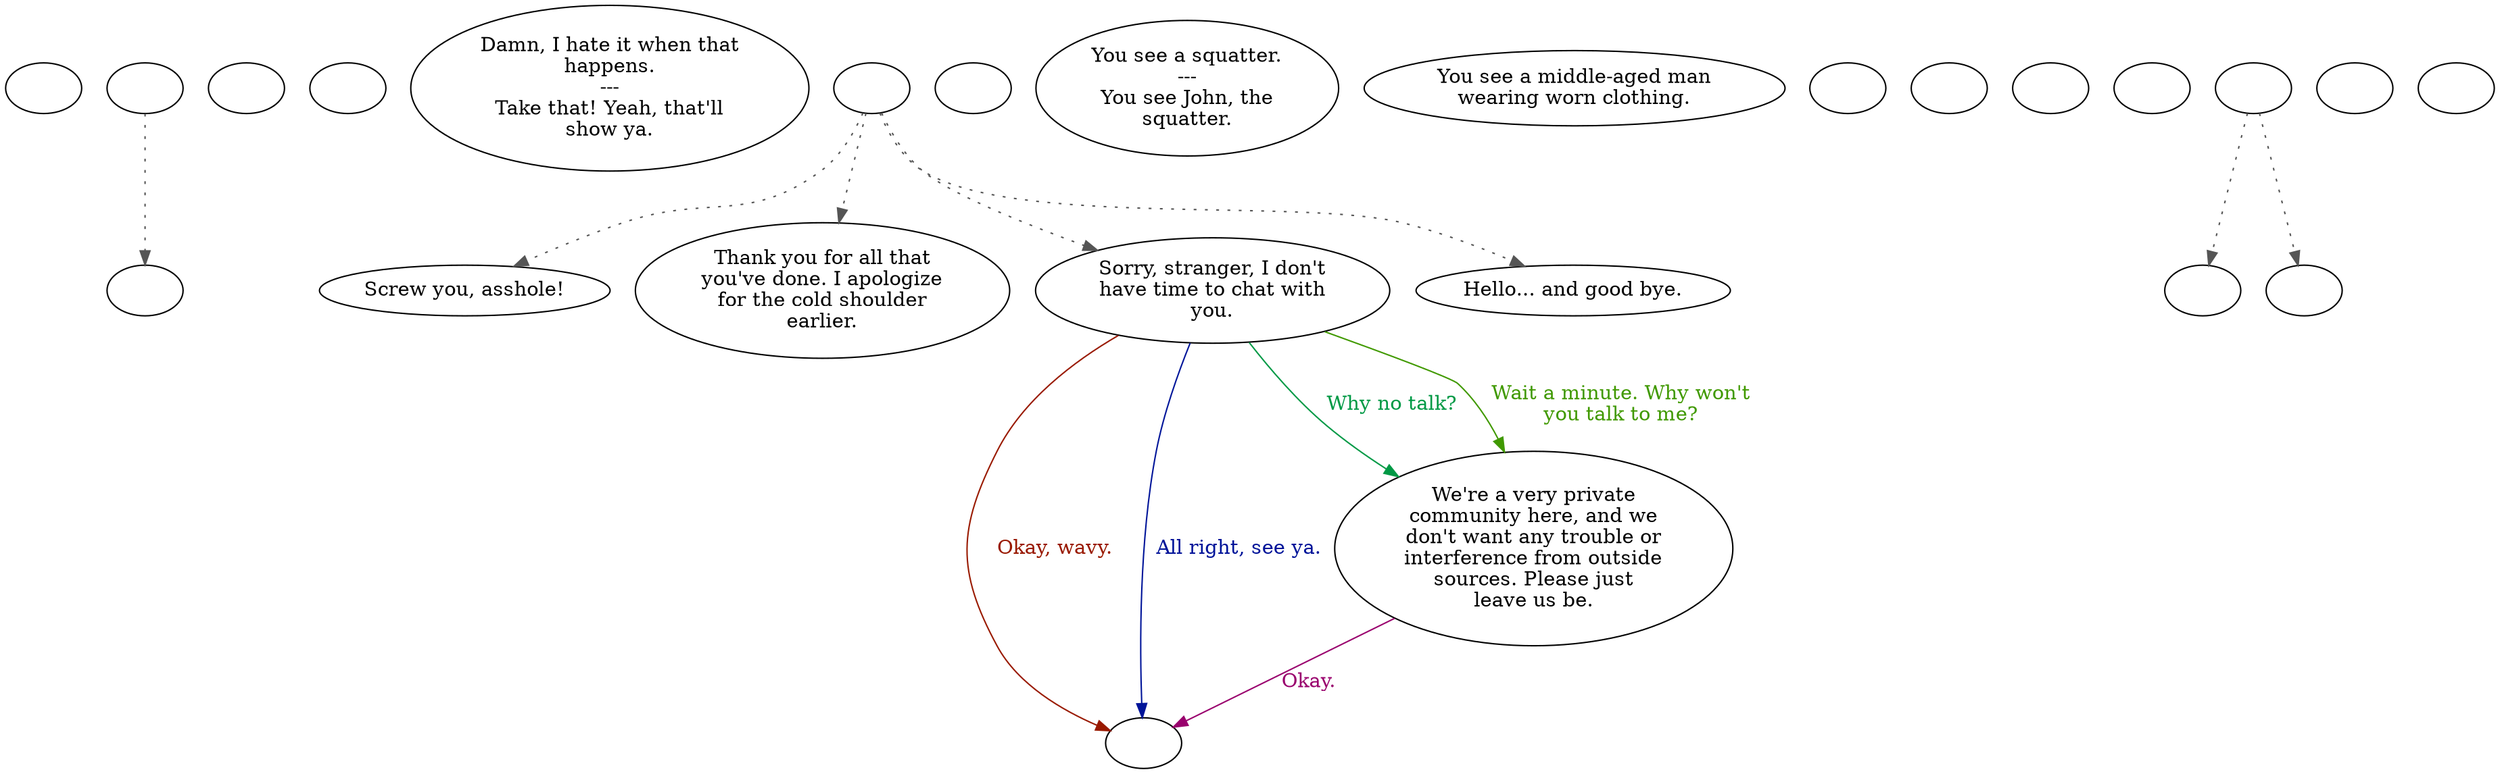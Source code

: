 digraph bcjohn {
  "checkPartyMembersNearDoor" [style=filled       fillcolor="#FFFFFF"       color="#000000"]
  "checkPartyMembersNearDoor" [label=""]
  "old_pickup_p_proc" [style=filled       fillcolor="#FFFFFF"       color="#000000"]
  "old_pickup_p_proc" [label=""]
  "pickup_p_proc" [style=filled       fillcolor="#FFFFFF"       color="#000000"]
  "pickup_p_proc" -> "old_pickup_p_proc" [style=dotted color="#555555"]
  "pickup_p_proc" [label=""]
  "getTimeBit" [style=filled       fillcolor="#FFFFFF"       color="#000000"]
  "getTimeBit" [label=""]
  "start" [style=filled       fillcolor="#FFFFFF"       color="#000000"]
  "start" [label=""]
  "critter_p_proc" [style=filled       fillcolor="#FFFFFF"       color="#000000"]
  "critter_p_proc" [label="Damn, I hate it when that\nhappens.\n---\nTake that! Yeah, that'll\nshow ya."]
  "talk_p_proc" [style=filled       fillcolor="#FFFFFF"       color="#000000"]
  "talk_p_proc" -> "Node005" [style=dotted color="#555555"]
  "talk_p_proc" -> "Node004" [style=dotted color="#555555"]
  "talk_p_proc" -> "Node001" [style=dotted color="#555555"]
  "talk_p_proc" -> "Node003" [style=dotted color="#555555"]
  "talk_p_proc" [label=""]
  "destroy_p_proc" [style=filled       fillcolor="#FFFFFF"       color="#000000"]
  "destroy_p_proc" [label=""]
  "look_at_p_proc" [style=filled       fillcolor="#FFFFFF"       color="#000000"]
  "look_at_p_proc" [label="You see a squatter.\n---\nYou see John, the\nsquatter."]
  "description_p_proc" [style=filled       fillcolor="#FFFFFF"       color="#000000"]
  "description_p_proc" [label="You see a middle-aged man\nwearing worn clothing."]
  "use_skill_on_p_proc" [style=filled       fillcolor="#FFFFFF"       color="#000000"]
  "use_skill_on_p_proc" [label=""]
  "damage_p_proc" [style=filled       fillcolor="#FFFFFF"       color="#000000"]
  "damage_p_proc" [label=""]
  "map_enter_p_proc" [style=filled       fillcolor="#FFFFFF"       color="#000000"]
  "map_enter_p_proc" [label=""]
  "push_p_proc" [style=filled       fillcolor="#FFFFFF"       color="#000000"]
  "push_p_proc" [label=""]
  "timed_event_p_proc" [style=filled       fillcolor="#FFFFFF"       color="#000000"]
  "timed_event_p_proc" -> "time_8_hour" [style=dotted color="#555555"]
  "timed_event_p_proc" -> "time_24_hour" [style=dotted color="#555555"]
  "timed_event_p_proc" [label=""]
  "Node998" [style=filled       fillcolor="#FFFFFF"       color="#000000"]
  "Node998" [label=""]
  "Node999" [style=filled       fillcolor="#FFFFFF"       color="#000000"]
  "Node999" [label=""]
  "Node001" [style=filled       fillcolor="#FFFFFF"       color="#000000"]
  "Node001" [label="Sorry, stranger, I don't\nhave time to chat with\nyou."]
  "Node001" -> "Node002" [label="Why no talk?" color="#009945" fontcolor="#009945"]
  "Node001" -> "Node999" [label="Okay, wavy." color="#991900" fontcolor="#991900"]
  "Node001" -> "Node999" [label="All right, see ya." color="#001499" fontcolor="#001499"]
  "Node001" -> "Node002" [label="Wait a minute. Why won't\nyou talk to me?" color="#409900" fontcolor="#409900"]
  "Node002" [style=filled       fillcolor="#FFFFFF"       color="#000000"]
  "Node002" [label="We're a very private\ncommunity here, and we\ndon't want any trouble or\ninterference from outside\nsources. Please just\nleave us be."]
  "Node002" -> "Node999" [label="Okay." color="#99006D" fontcolor="#99006D"]
  "Node003" [style=filled       fillcolor="#FFFFFF"       color="#000000"]
  "Node003" [label="Hello... and good bye."]
  "Node004" [style=filled       fillcolor="#FFFFFF"       color="#000000"]
  "Node004" [label="Thank you for all that\nyou've done. I apologize\nfor the cold shoulder\nearlier."]
  "Node005" [style=filled       fillcolor="#FFFFFF"       color="#000000"]
  "Node005" [label="Screw you, asshole!"]
  "time_8_hour" [style=filled       fillcolor="#FFFFFF"       color="#000000"]
  "time_8_hour" [label=""]
  "time_24_hour" [style=filled       fillcolor="#FFFFFF"       color="#000000"]
  "time_24_hour" [label=""]
  "combat_p_proc" [style=filled       fillcolor="#FFFFFF"       color="#000000"]
  "combat_p_proc" [label=""]
}